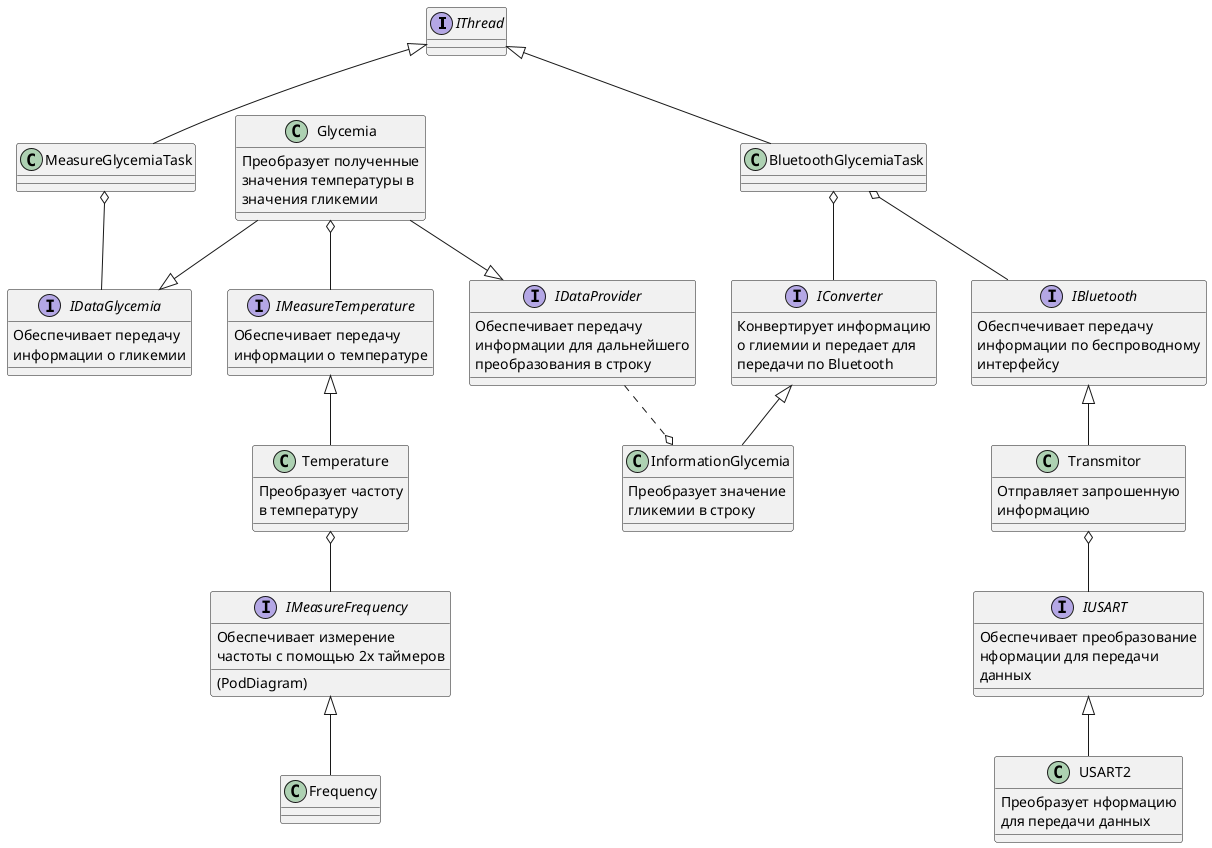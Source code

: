 @startuml main 

interface IThread
class MeasureGlycemiaTask
class Glycemia
{
    Преобразует полученные
    значения температуры в
    значения гликемии
}
interface IMeasureTemperature
{
    Обеспечивает передачу
    информации о температуре
}
class Temperature
{
    Преобразует частоту
    в температуру
}
interface IMeasureFrequency
{
    Обеспечивает измерение
    частоты с помощью 2х таймеров
    (PodDiagram)
}
class Frequency

IThread <|-down- MeasureGlycemiaTask
IDataGlycemia -up-o MeasureGlycemiaTask
IDataGlycemia <|-up- Glycemia
IMeasureTemperature -up-o Glycemia
Temperature -up-|> IMeasureTemperature
Frequency -up-|> IMeasureFrequency
IMeasureFrequency -up-o Temperature


class BluetoothGlycemiaTask
class USART2
{
    Преобразует нформацию
    для передачи данных
}
class Transmitor
{
    Отправляет запрошенную
    информацию
}
interface IDataGlycemia
{
    Обеспечивает передачу
    информации о гликемии
}
class InformationGlycemia
{
    Преобразует значение 
    гликемии в строку
}
interface IBluetooth
{
    Обеспчечивает передачу 
    информации по беспроводному
    интерфейсу
}
interface IUSART
{
    Обеспечивает преобразование 
    нформации для передачи 
    данных
}
interface IConverter
{
    Конвертирует информацию 
    о глиемии и передает для 
    передачи по Bluetooth
}
interface IDataProvider
{
    Обеспечивает передачу 
    информации для дальнейшего 
    преобразования в строку
}

IThread <|-- BluetoothGlycemiaTask
BluetoothGlycemiaTask o-- IBluetooth
Transmitor -up-|> IBluetooth
IUSART -up-o Transmitor
USART2 -up-|> IUSART
InformationGlycemia -up-|> IConverter
IConverter -up-o BluetoothGlycemiaTask


InformationGlycemia o.up.IDataProvider
Glycemia --|> IDataProvider

@enduml